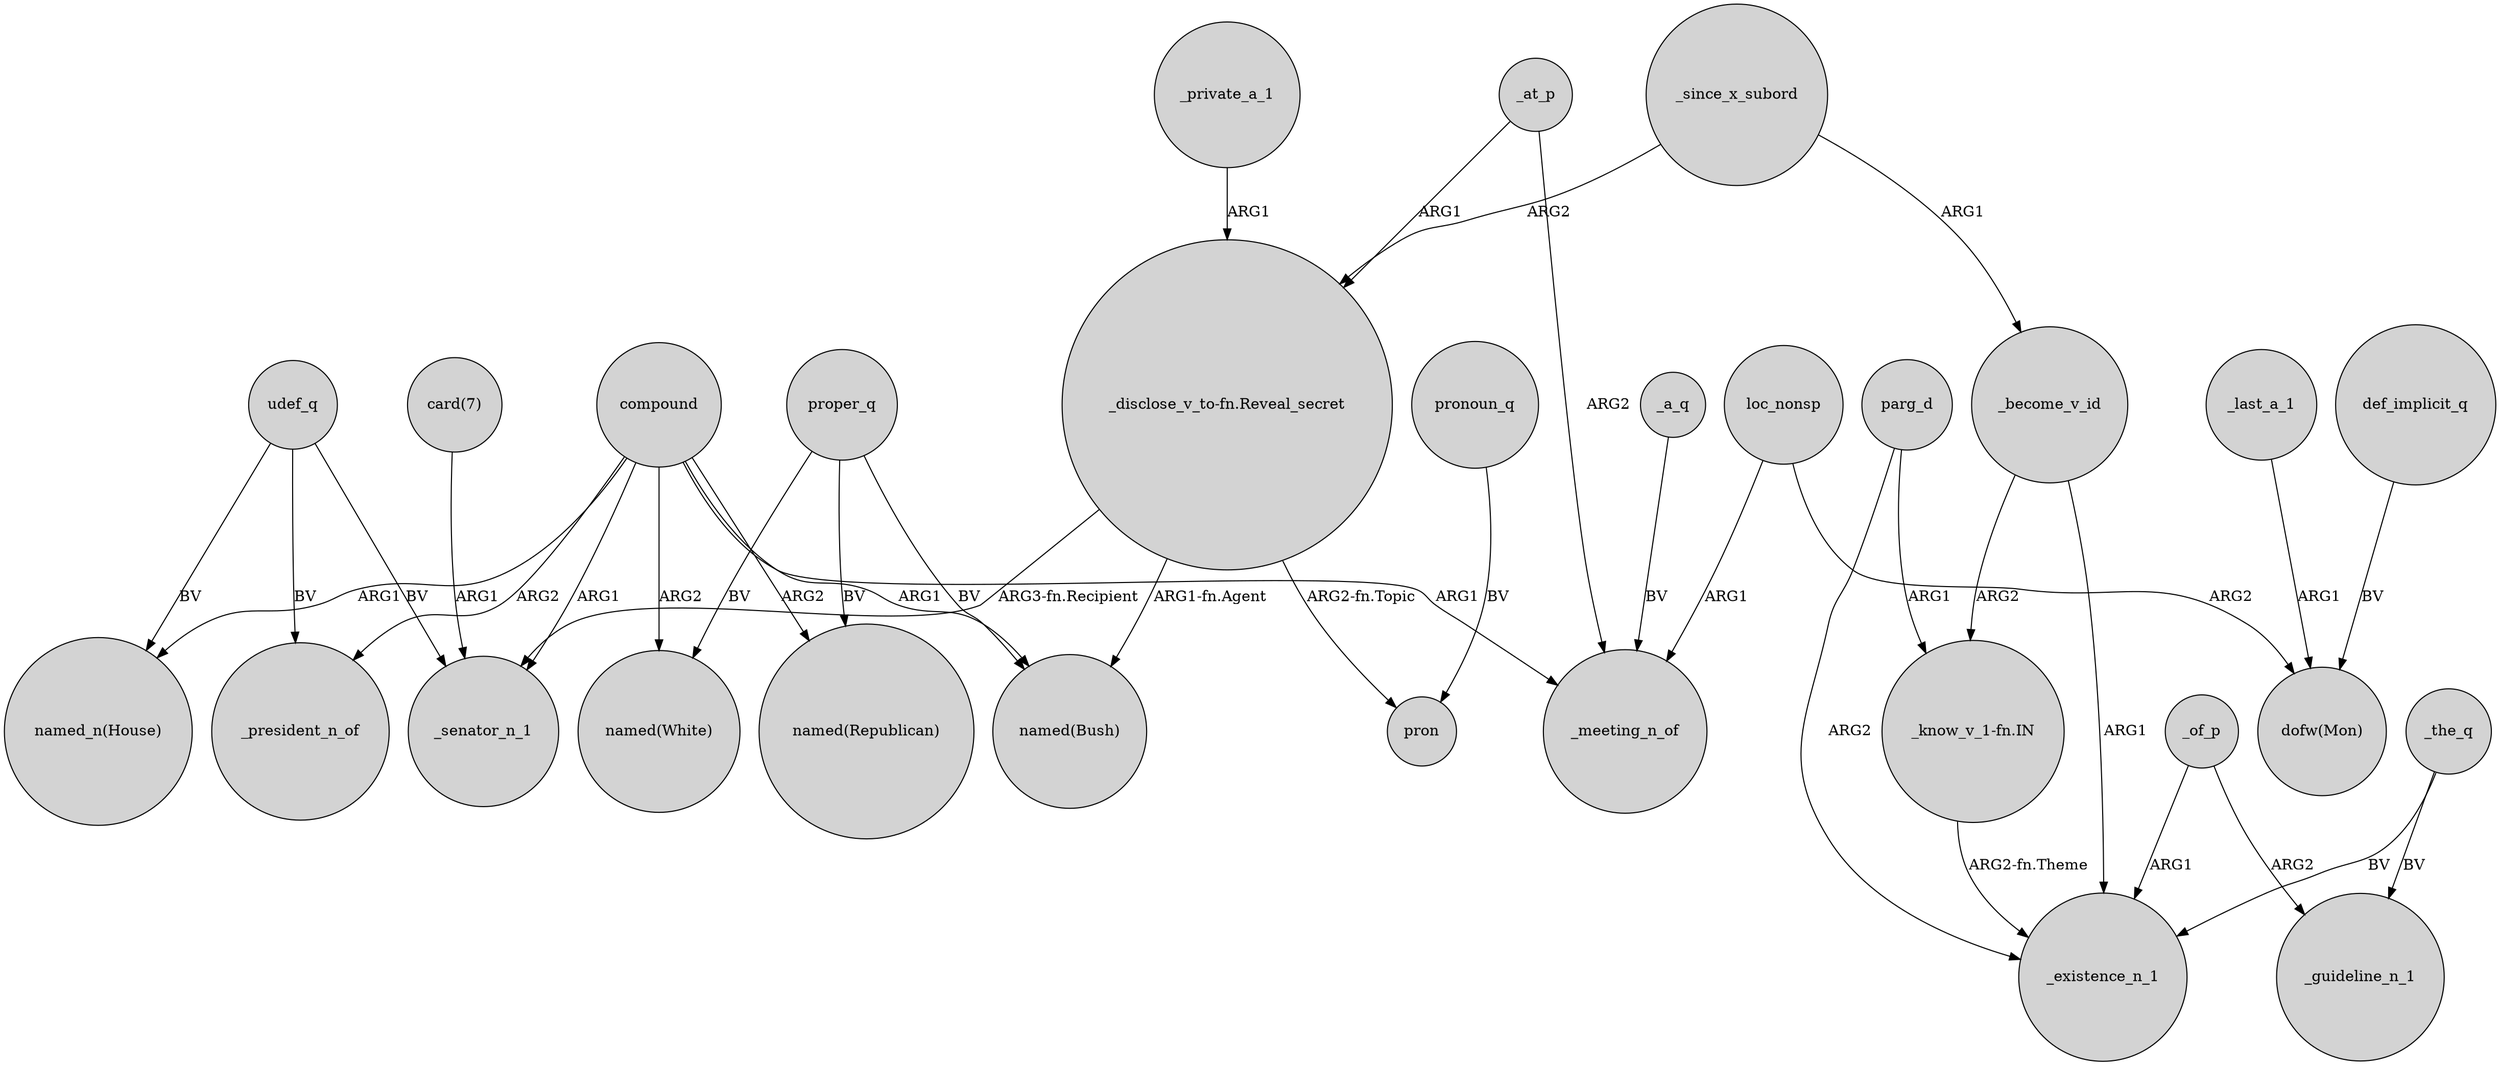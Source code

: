 digraph {
	node [shape=circle style=filled]
	"_disclose_v_to-fn.Reveal_secret" -> _senator_n_1 [label="ARG3-fn.Recipient"]
	udef_q -> "named_n(House)" [label=BV]
	_private_a_1 -> "_disclose_v_to-fn.Reveal_secret" [label=ARG1]
	_since_x_subord -> _become_v_id [label=ARG1]
	compound -> "named(Republican)" [label=ARG2]
	udef_q -> _senator_n_1 [label=BV]
	parg_d -> "_know_v_1-fn.IN" [label=ARG1]
	compound -> _president_n_of [label=ARG2]
	"_disclose_v_to-fn.Reveal_secret" -> "named(Bush)" [label="ARG1-fn.Agent"]
	_of_p -> _existence_n_1 [label=ARG1]
	_of_p -> _guideline_n_1 [label=ARG2]
	compound -> "named(White)" [label=ARG2]
	_the_q -> _existence_n_1 [label=BV]
	_since_x_subord -> "_disclose_v_to-fn.Reveal_secret" [label=ARG2]
	compound -> "named_n(House)" [label=ARG1]
	parg_d -> _existence_n_1 [label=ARG2]
	_a_q -> _meeting_n_of [label=BV]
	_become_v_id -> "_know_v_1-fn.IN" [label=ARG2]
	loc_nonsp -> _meeting_n_of [label=ARG1]
	"_disclose_v_to-fn.Reveal_secret" -> pron [label="ARG2-fn.Topic"]
	_become_v_id -> _existence_n_1 [label=ARG1]
	proper_q -> "named(Republican)" [label=BV]
	compound -> _meeting_n_of [label=ARG1]
	_at_p -> _meeting_n_of [label=ARG2]
	pronoun_q -> pron [label=BV]
	"_know_v_1-fn.IN" -> _existence_n_1 [label="ARG2-fn.Theme"]
	proper_q -> "named(White)" [label=BV]
	udef_q -> _president_n_of [label=BV]
	def_implicit_q -> "dofw(Mon)" [label=BV]
	proper_q -> "named(Bush)" [label=BV]
	_the_q -> _guideline_n_1 [label=BV]
	"card(7)" -> _senator_n_1 [label=ARG1]
	_last_a_1 -> "dofw(Mon)" [label=ARG1]
	loc_nonsp -> "dofw(Mon)" [label=ARG2]
	compound -> _senator_n_1 [label=ARG1]
	_at_p -> "_disclose_v_to-fn.Reveal_secret" [label=ARG1]
	compound -> "named(Bush)" [label=ARG1]
}
